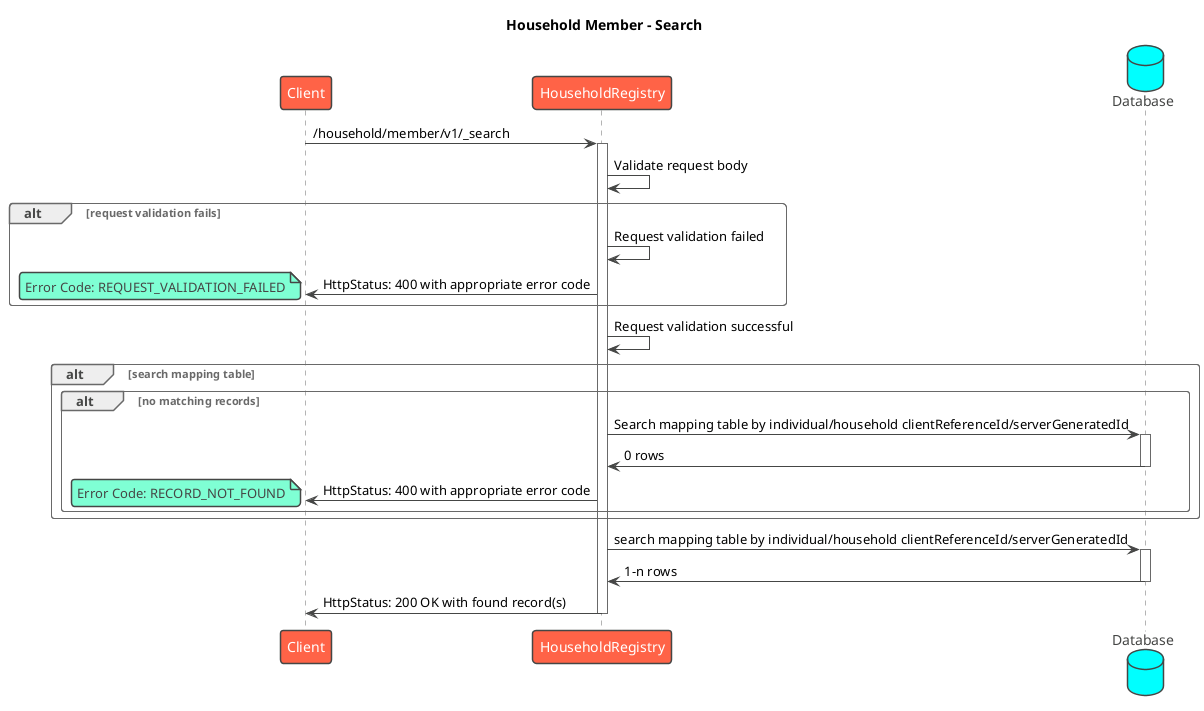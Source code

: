 @startuml
title Household Member - Search
!theme vibrant
participant Client as c
participant HouseholdRegistry as s
database Database as db
c -> s : /household/member/v1/_search
activate s
s -> s: Validate request body
alt request validation fails
    s -> s: Request validation failed
    s -> c: HttpStatus: 400 with appropriate error code
    note left
      Error Code: REQUEST_VALIDATION_FAILED
    end note
end
s -> s: Request validation successful
alt search mapping table
    alt no matching records
        s -> db: Search mapping table by individual/household clientReferenceId/serverGeneratedId
        activate db
        db -> s: 0 rows
        deactivate db
        s -> c: HttpStatus: 400 with appropriate error code
        note left
          Error Code: RECORD_NOT_FOUND
        end note
    end
end

s -> db: search mapping table by individual/household clientReferenceId/serverGeneratedId
activate db
db -> s: 1-n rows
deactivate db
s -> c: HttpStatus: 200 OK with found record(s)
deactivate s
@enduml